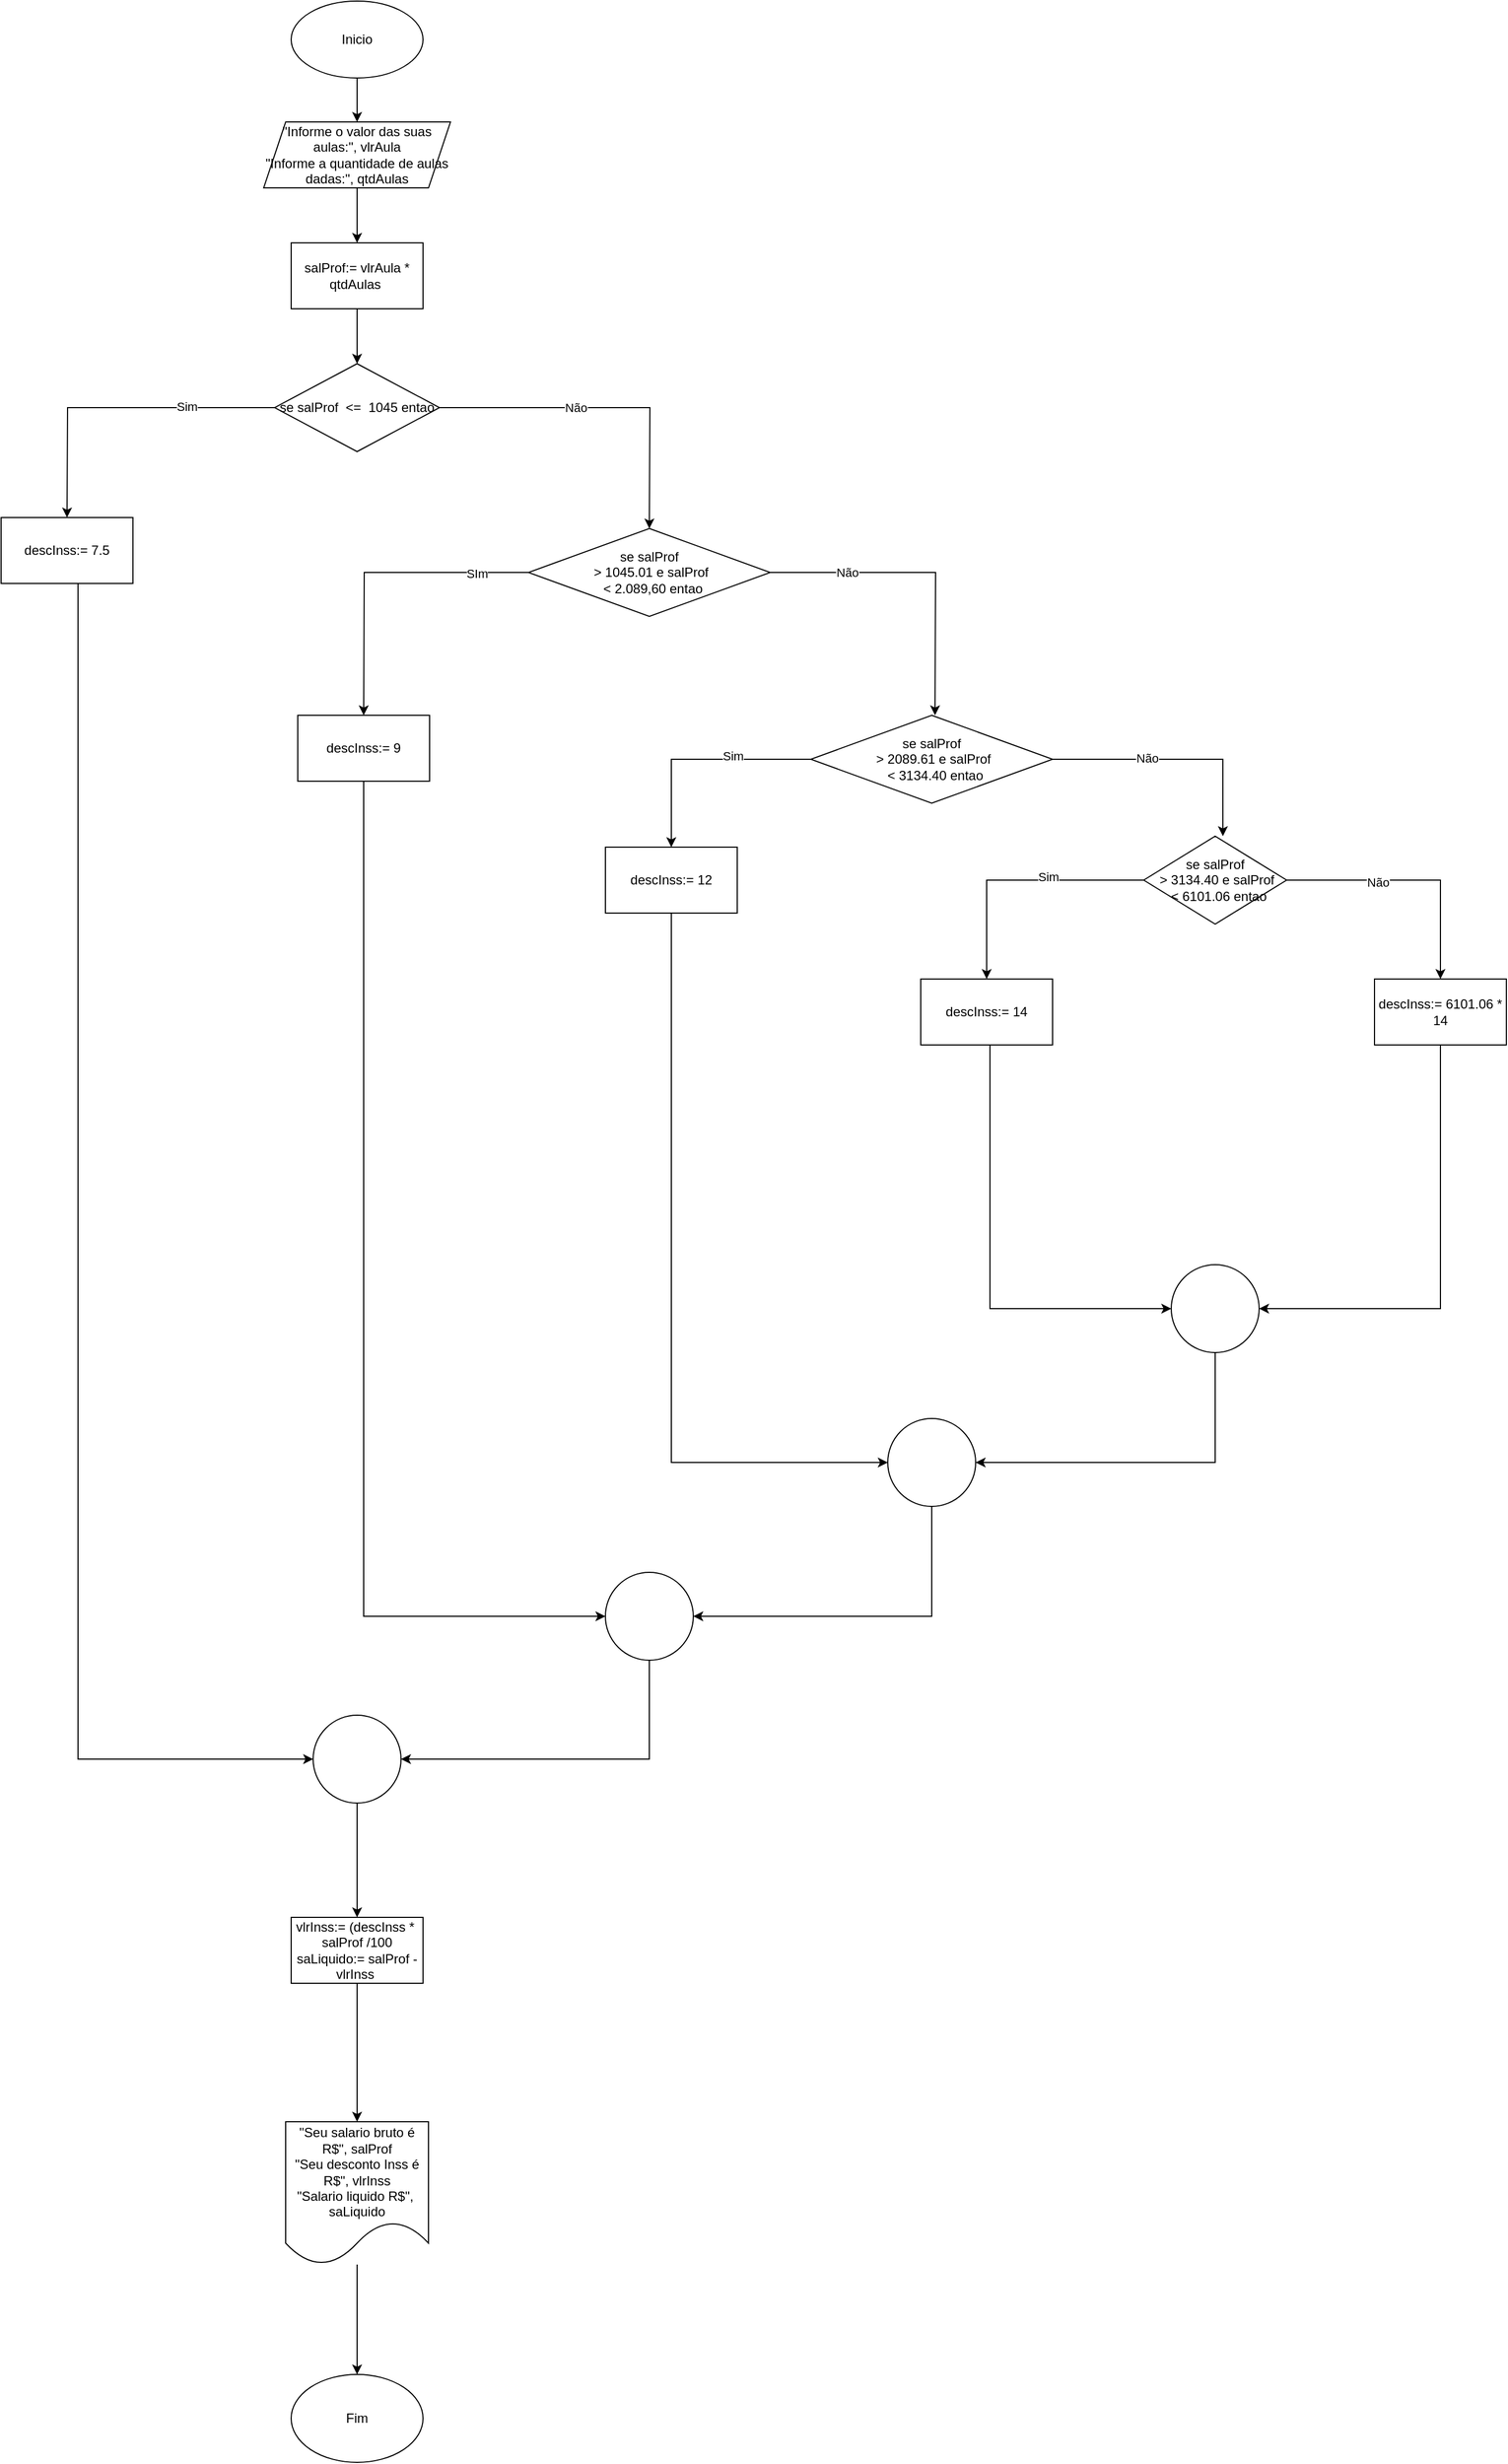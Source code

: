 <mxfile version="17.4.6" type="device"><diagram id="8KUuv_EZAbi-XwLkgqg3" name="Page-1"><mxGraphModel dx="1778" dy="934" grid="1" gridSize="10" guides="1" tooltips="1" connect="1" arrows="1" fold="1" page="1" pageScale="1" pageWidth="827" pageHeight="1169" math="0" shadow="0"><root><mxCell id="0"/><mxCell id="1" parent="0"/><mxCell id="O6F97_G821Uoqr8kSlZO-59" value="" style="edgeStyle=orthogonalEdgeStyle;rounded=0;orthogonalLoop=1;jettySize=auto;html=1;" edge="1" parent="1" source="O6F97_G821Uoqr8kSlZO-1" target="O6F97_G821Uoqr8kSlZO-2"><mxGeometry relative="1" as="geometry"/></mxCell><mxCell id="O6F97_G821Uoqr8kSlZO-1" value="Inicio" style="ellipse;whiteSpace=wrap;html=1;" vertex="1" parent="1"><mxGeometry x="354" y="10" width="120" height="70" as="geometry"/></mxCell><mxCell id="O6F97_G821Uoqr8kSlZO-60" value="" style="edgeStyle=orthogonalEdgeStyle;rounded=0;orthogonalLoop=1;jettySize=auto;html=1;" edge="1" parent="1" source="O6F97_G821Uoqr8kSlZO-2" target="O6F97_G821Uoqr8kSlZO-6"><mxGeometry relative="1" as="geometry"/></mxCell><mxCell id="O6F97_G821Uoqr8kSlZO-2" value="&quot;Informe o valor das suas aulas:&quot;, vlrAula&lt;br&gt;&quot;Informe a quantidade de aulas dadas:&quot;, qtdAulas" style="shape=parallelogram;perimeter=parallelogramPerimeter;whiteSpace=wrap;html=1;fixedSize=1;" vertex="1" parent="1"><mxGeometry x="329" y="120" width="170" height="60" as="geometry"/></mxCell><mxCell id="O6F97_G821Uoqr8kSlZO-8" style="edgeStyle=orthogonalEdgeStyle;rounded=0;orthogonalLoop=1;jettySize=auto;html=1;" edge="1" parent="1" source="O6F97_G821Uoqr8kSlZO-4"><mxGeometry relative="1" as="geometry"><mxPoint x="680" y="490" as="targetPoint"/></mxGeometry></mxCell><mxCell id="O6F97_G821Uoqr8kSlZO-13" value="Não" style="edgeLabel;html=1;align=center;verticalAlign=middle;resizable=0;points=[];" vertex="1" connectable="0" parent="O6F97_G821Uoqr8kSlZO-8"><mxGeometry x="-0.176" relative="1" as="geometry"><mxPoint as="offset"/></mxGeometry></mxCell><mxCell id="O6F97_G821Uoqr8kSlZO-10" style="edgeStyle=orthogonalEdgeStyle;rounded=0;orthogonalLoop=1;jettySize=auto;html=1;" edge="1" parent="1" source="O6F97_G821Uoqr8kSlZO-4"><mxGeometry relative="1" as="geometry"><mxPoint x="150" y="480" as="targetPoint"/></mxGeometry></mxCell><mxCell id="O6F97_G821Uoqr8kSlZO-11" value="Sim" style="edgeLabel;html=1;align=center;verticalAlign=middle;resizable=0;points=[];" vertex="1" connectable="0" parent="O6F97_G821Uoqr8kSlZO-10"><mxGeometry x="-0.446" y="-1" relative="1" as="geometry"><mxPoint as="offset"/></mxGeometry></mxCell><mxCell id="O6F97_G821Uoqr8kSlZO-4" value="se salProf&amp;nbsp; &amp;lt;=&amp;nbsp; 1045 entao" style="rhombus;whiteSpace=wrap;html=1;" vertex="1" parent="1"><mxGeometry x="339" y="340" width="150" height="80" as="geometry"/></mxCell><mxCell id="O6F97_G821Uoqr8kSlZO-62" value="" style="edgeStyle=orthogonalEdgeStyle;rounded=0;orthogonalLoop=1;jettySize=auto;html=1;" edge="1" parent="1" source="O6F97_G821Uoqr8kSlZO-5" target="O6F97_G821Uoqr8kSlZO-58"><mxGeometry relative="1" as="geometry"/></mxCell><mxCell id="O6F97_G821Uoqr8kSlZO-5" value="vlrInss:= (descInss *&amp;nbsp; salProf /100&lt;br&gt;saLiquido:= salProf - vlrInss&amp;nbsp;" style="rounded=0;whiteSpace=wrap;html=1;" vertex="1" parent="1"><mxGeometry x="354" y="1754" width="120" height="60" as="geometry"/></mxCell><mxCell id="O6F97_G821Uoqr8kSlZO-61" value="" style="edgeStyle=orthogonalEdgeStyle;rounded=0;orthogonalLoop=1;jettySize=auto;html=1;" edge="1" parent="1" source="O6F97_G821Uoqr8kSlZO-6" target="O6F97_G821Uoqr8kSlZO-4"><mxGeometry relative="1" as="geometry"/></mxCell><mxCell id="O6F97_G821Uoqr8kSlZO-6" value="salProf:= vlrAula * qtdAulas&amp;nbsp;" style="rounded=0;whiteSpace=wrap;html=1;" vertex="1" parent="1"><mxGeometry x="354" y="230" width="120" height="60" as="geometry"/></mxCell><mxCell id="O6F97_G821Uoqr8kSlZO-70" style="edgeStyle=orthogonalEdgeStyle;rounded=0;orthogonalLoop=1;jettySize=auto;html=1;entryX=0;entryY=0.5;entryDx=0;entryDy=0;" edge="1" parent="1" source="O6F97_G821Uoqr8kSlZO-12" target="O6F97_G821Uoqr8kSlZO-54"><mxGeometry relative="1" as="geometry"><Array as="points"><mxPoint x="160" y="1610"/></Array></mxGeometry></mxCell><mxCell id="O6F97_G821Uoqr8kSlZO-12" value="descInss:= 7.5" style="rounded=0;whiteSpace=wrap;html=1;" vertex="1" parent="1"><mxGeometry x="90" y="480" width="120" height="60" as="geometry"/></mxCell><mxCell id="O6F97_G821Uoqr8kSlZO-15" style="edgeStyle=orthogonalEdgeStyle;rounded=0;orthogonalLoop=1;jettySize=auto;html=1;" edge="1" parent="1" source="O6F97_G821Uoqr8kSlZO-14"><mxGeometry relative="1" as="geometry"><mxPoint x="420" y="660" as="targetPoint"/></mxGeometry></mxCell><mxCell id="O6F97_G821Uoqr8kSlZO-17" value="SIm" style="edgeLabel;html=1;align=center;verticalAlign=middle;resizable=0;points=[];" vertex="1" connectable="0" parent="O6F97_G821Uoqr8kSlZO-15"><mxGeometry x="-0.664" y="1" relative="1" as="geometry"><mxPoint as="offset"/></mxGeometry></mxCell><mxCell id="O6F97_G821Uoqr8kSlZO-16" style="edgeStyle=orthogonalEdgeStyle;rounded=0;orthogonalLoop=1;jettySize=auto;html=1;" edge="1" parent="1" source="O6F97_G821Uoqr8kSlZO-14"><mxGeometry relative="1" as="geometry"><mxPoint x="940" y="660" as="targetPoint"/></mxGeometry></mxCell><mxCell id="O6F97_G821Uoqr8kSlZO-18" value="Não" style="edgeLabel;html=1;align=center;verticalAlign=middle;resizable=0;points=[];" vertex="1" connectable="0" parent="O6F97_G821Uoqr8kSlZO-16"><mxGeometry x="-0.321" y="1" relative="1" as="geometry"><mxPoint x="-25" y="1" as="offset"/></mxGeometry></mxCell><mxCell id="O6F97_G821Uoqr8kSlZO-14" value="se salProf&lt;br&gt;&amp;nbsp;&amp;gt;&amp;nbsp;1045.01 e salProf&lt;br&gt;&amp;nbsp; &amp;lt; 2.089,60 entao" style="rhombus;whiteSpace=wrap;html=1;" vertex="1" parent="1"><mxGeometry x="570" y="490" width="220" height="80" as="geometry"/></mxCell><mxCell id="O6F97_G821Uoqr8kSlZO-68" style="edgeStyle=orthogonalEdgeStyle;rounded=0;orthogonalLoop=1;jettySize=auto;html=1;entryX=0;entryY=0.5;entryDx=0;entryDy=0;" edge="1" parent="1" source="O6F97_G821Uoqr8kSlZO-20" target="O6F97_G821Uoqr8kSlZO-51"><mxGeometry relative="1" as="geometry"><Array as="points"><mxPoint x="420" y="1480"/></Array></mxGeometry></mxCell><mxCell id="O6F97_G821Uoqr8kSlZO-20" value="descInss:= 9" style="rounded=0;whiteSpace=wrap;html=1;" vertex="1" parent="1"><mxGeometry x="360" y="660" width="120" height="60" as="geometry"/></mxCell><mxCell id="O6F97_G821Uoqr8kSlZO-23" style="edgeStyle=orthogonalEdgeStyle;rounded=0;orthogonalLoop=1;jettySize=auto;html=1;entryX=0.5;entryY=0;entryDx=0;entryDy=0;" edge="1" parent="1" source="O6F97_G821Uoqr8kSlZO-22" target="O6F97_G821Uoqr8kSlZO-29"><mxGeometry relative="1" as="geometry"><mxPoint x="690" y="700" as="targetPoint"/></mxGeometry></mxCell><mxCell id="O6F97_G821Uoqr8kSlZO-27" value="Sim" style="edgeLabel;html=1;align=center;verticalAlign=middle;resizable=0;points=[];" vertex="1" connectable="0" parent="O6F97_G821Uoqr8kSlZO-23"><mxGeometry x="-0.314" y="-3" relative="1" as="geometry"><mxPoint as="offset"/></mxGeometry></mxCell><mxCell id="O6F97_G821Uoqr8kSlZO-33" value="" style="edgeStyle=orthogonalEdgeStyle;rounded=0;orthogonalLoop=1;jettySize=auto;html=1;entryX=0.554;entryY=0;entryDx=0;entryDy=0;entryPerimeter=0;" edge="1" parent="1" source="O6F97_G821Uoqr8kSlZO-22" target="O6F97_G821Uoqr8kSlZO-35"><mxGeometry relative="1" as="geometry"><mxPoint x="1197" y="700" as="targetPoint"/></mxGeometry></mxCell><mxCell id="O6F97_G821Uoqr8kSlZO-34" value="Não" style="edgeLabel;html=1;align=center;verticalAlign=middle;resizable=0;points=[];" vertex="1" connectable="0" parent="O6F97_G821Uoqr8kSlZO-33"><mxGeometry x="-0.24" y="1" relative="1" as="geometry"><mxPoint as="offset"/></mxGeometry></mxCell><mxCell id="O6F97_G821Uoqr8kSlZO-22" value="se salProf&lt;br&gt;&amp;nbsp;&amp;gt; 2089.61 e salProf&lt;br&gt;&amp;nbsp; &amp;lt; 3134.40 entao" style="rhombus;whiteSpace=wrap;html=1;" vertex="1" parent="1"><mxGeometry x="827" y="660" width="220" height="80" as="geometry"/></mxCell><mxCell id="O6F97_G821Uoqr8kSlZO-66" style="edgeStyle=orthogonalEdgeStyle;rounded=0;orthogonalLoop=1;jettySize=auto;html=1;entryX=0;entryY=0.5;entryDx=0;entryDy=0;" edge="1" parent="1" source="O6F97_G821Uoqr8kSlZO-29" target="O6F97_G821Uoqr8kSlZO-48"><mxGeometry relative="1" as="geometry"><Array as="points"><mxPoint x="700" y="1340"/></Array></mxGeometry></mxCell><mxCell id="O6F97_G821Uoqr8kSlZO-29" value="descInss:= 12" style="rounded=0;whiteSpace=wrap;html=1;" vertex="1" parent="1"><mxGeometry x="640" y="780" width="120" height="60" as="geometry"/></mxCell><mxCell id="O6F97_G821Uoqr8kSlZO-46" style="edgeStyle=orthogonalEdgeStyle;rounded=0;orthogonalLoop=1;jettySize=auto;html=1;entryX=0;entryY=0.5;entryDx=0;entryDy=0;" edge="1" parent="1" source="O6F97_G821Uoqr8kSlZO-31" target="O6F97_G821Uoqr8kSlZO-45"><mxGeometry relative="1" as="geometry"><Array as="points"><mxPoint x="990" y="1200"/></Array></mxGeometry></mxCell><mxCell id="O6F97_G821Uoqr8kSlZO-31" value="descInss:= 14" style="rounded=0;whiteSpace=wrap;html=1;" vertex="1" parent="1"><mxGeometry x="927" y="900" width="120" height="60" as="geometry"/></mxCell><mxCell id="O6F97_G821Uoqr8kSlZO-36" style="edgeStyle=orthogonalEdgeStyle;rounded=0;orthogonalLoop=1;jettySize=auto;html=1;entryX=0.5;entryY=0;entryDx=0;entryDy=0;" edge="1" parent="1" source="O6F97_G821Uoqr8kSlZO-35" target="O6F97_G821Uoqr8kSlZO-31"><mxGeometry relative="1" as="geometry"><mxPoint x="980" y="810" as="targetPoint"/></mxGeometry></mxCell><mxCell id="O6F97_G821Uoqr8kSlZO-38" value="Sim" style="edgeLabel;html=1;align=center;verticalAlign=middle;resizable=0;points=[];" vertex="1" connectable="0" parent="O6F97_G821Uoqr8kSlZO-36"><mxGeometry x="-0.253" y="-3" relative="1" as="geometry"><mxPoint as="offset"/></mxGeometry></mxCell><mxCell id="O6F97_G821Uoqr8kSlZO-41" style="edgeStyle=orthogonalEdgeStyle;rounded=0;orthogonalLoop=1;jettySize=auto;html=1;" edge="1" parent="1" source="O6F97_G821Uoqr8kSlZO-35" target="O6F97_G821Uoqr8kSlZO-42"><mxGeometry relative="1" as="geometry"><mxPoint x="1460" y="820" as="targetPoint"/></mxGeometry></mxCell><mxCell id="O6F97_G821Uoqr8kSlZO-43" value="Não" style="edgeLabel;html=1;align=center;verticalAlign=middle;resizable=0;points=[];" vertex="1" connectable="0" parent="O6F97_G821Uoqr8kSlZO-41"><mxGeometry x="-0.278" y="-2" relative="1" as="geometry"><mxPoint as="offset"/></mxGeometry></mxCell><mxCell id="O6F97_G821Uoqr8kSlZO-35" value="&lt;span&gt;se salProf&lt;/span&gt;&lt;br&gt;&lt;span&gt;&amp;nbsp;&amp;gt; 3134.40 e salProf&lt;/span&gt;&lt;br&gt;&lt;span&gt;&amp;nbsp; &amp;lt; 6101.06 entao&lt;/span&gt;" style="rhombus;whiteSpace=wrap;html=1;" vertex="1" parent="1"><mxGeometry x="1130" y="770" width="130" height="80" as="geometry"/></mxCell><mxCell id="O6F97_G821Uoqr8kSlZO-65" style="edgeStyle=orthogonalEdgeStyle;rounded=0;orthogonalLoop=1;jettySize=auto;html=1;entryX=1;entryY=0.5;entryDx=0;entryDy=0;" edge="1" parent="1" source="O6F97_G821Uoqr8kSlZO-42" target="O6F97_G821Uoqr8kSlZO-45"><mxGeometry relative="1" as="geometry"><Array as="points"><mxPoint x="1400" y="1200"/></Array></mxGeometry></mxCell><mxCell id="O6F97_G821Uoqr8kSlZO-42" value="descInss:= 6101.06 * 14" style="rounded=0;whiteSpace=wrap;html=1;" vertex="1" parent="1"><mxGeometry x="1340" y="900" width="120" height="60" as="geometry"/></mxCell><mxCell id="O6F97_G821Uoqr8kSlZO-50" style="edgeStyle=orthogonalEdgeStyle;rounded=0;orthogonalLoop=1;jettySize=auto;html=1;" edge="1" parent="1" source="O6F97_G821Uoqr8kSlZO-45" target="O6F97_G821Uoqr8kSlZO-48"><mxGeometry relative="1" as="geometry"><Array as="points"><mxPoint x="1195" y="1340"/></Array></mxGeometry></mxCell><mxCell id="O6F97_G821Uoqr8kSlZO-45" value="" style="ellipse;whiteSpace=wrap;html=1;aspect=fixed;" vertex="1" parent="1"><mxGeometry x="1155" y="1160" width="80" height="80" as="geometry"/></mxCell><mxCell id="O6F97_G821Uoqr8kSlZO-69" style="edgeStyle=orthogonalEdgeStyle;rounded=0;orthogonalLoop=1;jettySize=auto;html=1;entryX=1;entryY=0.5;entryDx=0;entryDy=0;" edge="1" parent="1" source="O6F97_G821Uoqr8kSlZO-48" target="O6F97_G821Uoqr8kSlZO-51"><mxGeometry relative="1" as="geometry"><Array as="points"><mxPoint x="937" y="1480"/></Array></mxGeometry></mxCell><mxCell id="O6F97_G821Uoqr8kSlZO-48" value="" style="ellipse;whiteSpace=wrap;html=1;aspect=fixed;" vertex="1" parent="1"><mxGeometry x="897" y="1300" width="80" height="80" as="geometry"/></mxCell><mxCell id="O6F97_G821Uoqr8kSlZO-71" style="edgeStyle=orthogonalEdgeStyle;rounded=0;orthogonalLoop=1;jettySize=auto;html=1;entryX=1;entryY=0.5;entryDx=0;entryDy=0;" edge="1" parent="1" source="O6F97_G821Uoqr8kSlZO-51" target="O6F97_G821Uoqr8kSlZO-54"><mxGeometry relative="1" as="geometry"><Array as="points"><mxPoint x="680" y="1610"/></Array></mxGeometry></mxCell><mxCell id="O6F97_G821Uoqr8kSlZO-51" value="" style="ellipse;whiteSpace=wrap;html=1;aspect=fixed;" vertex="1" parent="1"><mxGeometry x="640" y="1440" width="80" height="80" as="geometry"/></mxCell><mxCell id="O6F97_G821Uoqr8kSlZO-72" style="edgeStyle=orthogonalEdgeStyle;rounded=0;orthogonalLoop=1;jettySize=auto;html=1;entryX=0.5;entryY=0;entryDx=0;entryDy=0;" edge="1" parent="1" source="O6F97_G821Uoqr8kSlZO-54" target="O6F97_G821Uoqr8kSlZO-5"><mxGeometry relative="1" as="geometry"/></mxCell><mxCell id="O6F97_G821Uoqr8kSlZO-54" value="" style="ellipse;whiteSpace=wrap;html=1;aspect=fixed;" vertex="1" parent="1"><mxGeometry x="374" y="1570" width="80" height="80" as="geometry"/></mxCell><mxCell id="O6F97_G821Uoqr8kSlZO-64" style="edgeStyle=orthogonalEdgeStyle;rounded=0;orthogonalLoop=1;jettySize=auto;html=1;entryX=0.5;entryY=0;entryDx=0;entryDy=0;" edge="1" parent="1" source="O6F97_G821Uoqr8kSlZO-58" target="O6F97_G821Uoqr8kSlZO-63"><mxGeometry relative="1" as="geometry"/></mxCell><mxCell id="O6F97_G821Uoqr8kSlZO-58" value="&quot;Seu salario bruto é R$&quot;, salProf&lt;br&gt;&quot;Seu desconto Inss é R$&quot;, vlrInss&lt;br&gt;&quot;Salario liquido R$&quot;,&amp;nbsp; saLiquido" style="shape=document;whiteSpace=wrap;html=1;boundedLbl=1;" vertex="1" parent="1"><mxGeometry x="349" y="1940" width="130" height="130" as="geometry"/></mxCell><mxCell id="O6F97_G821Uoqr8kSlZO-63" value="Fim" style="ellipse;whiteSpace=wrap;html=1;" vertex="1" parent="1"><mxGeometry x="354" y="2170" width="120" height="80" as="geometry"/></mxCell></root></mxGraphModel></diagram></mxfile>